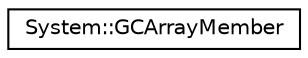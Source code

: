 digraph G
{
  edge [fontname="Helvetica",fontsize="10",labelfontname="Helvetica",labelfontsize="10"];
  node [fontname="Helvetica",fontsize="10",shape=record];
  rankdir="LR";
  Node1 [label="System::GCArrayMember",height=0.2,width=0.4,color="black", fillcolor="white", style="filled",URL="$class_system_1_1_g_c_array_member.html"];
}
